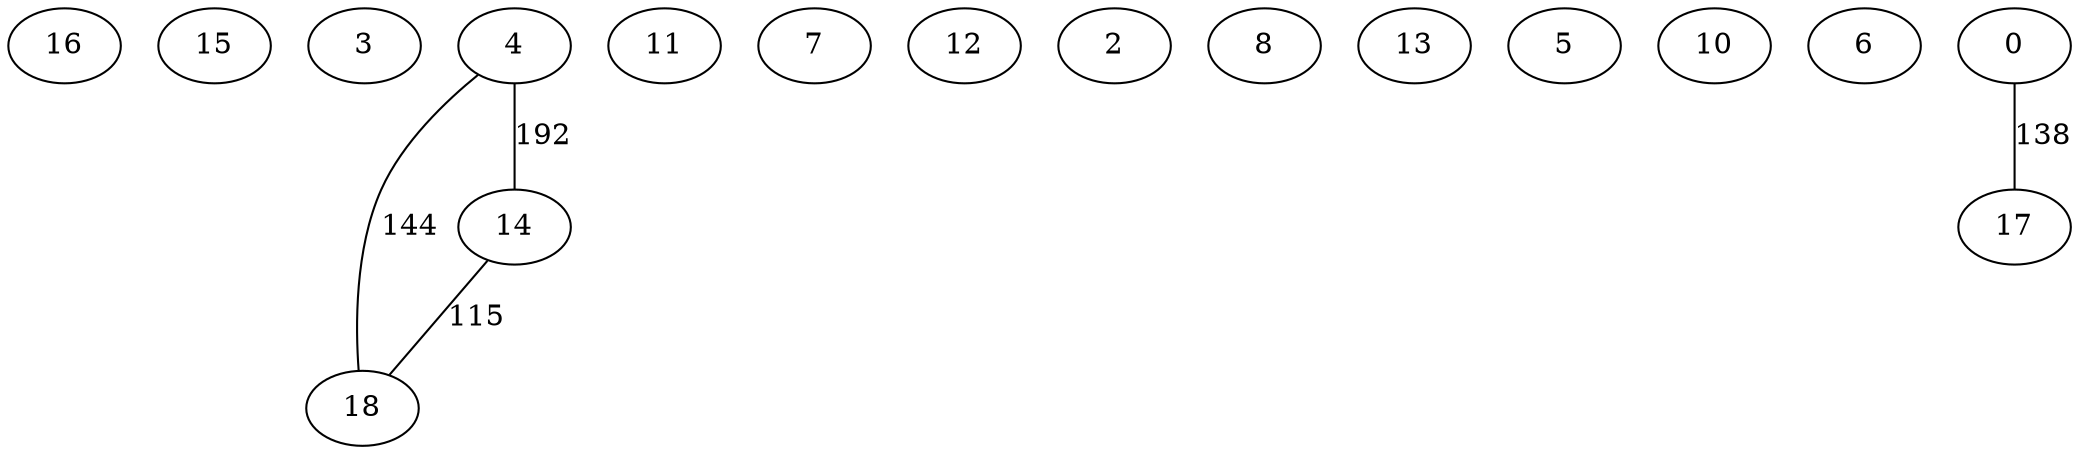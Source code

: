 graph Grafo {
    16 [label="16"];    15 [label="15"];    3 [label="3"];    4 [label="4"];    18 [label="18"];    14 [label="14"];    11 [label="11"];    7 [label="7"];    12 [label="12"];    2 [label="2"];    8 [label="8"];    13 [label="13"];    5 [label="5"];    10 [label="10"];    6 [label="6"];    17 [label="17"];    0 [label="0"];    4 -- 14 [label=192, weight=192];
    4 -- 18 [label=144, weight=144];
    14 -- 18 [label=115, weight=115];
    0 -- 17 [label=138, weight=138];
}
